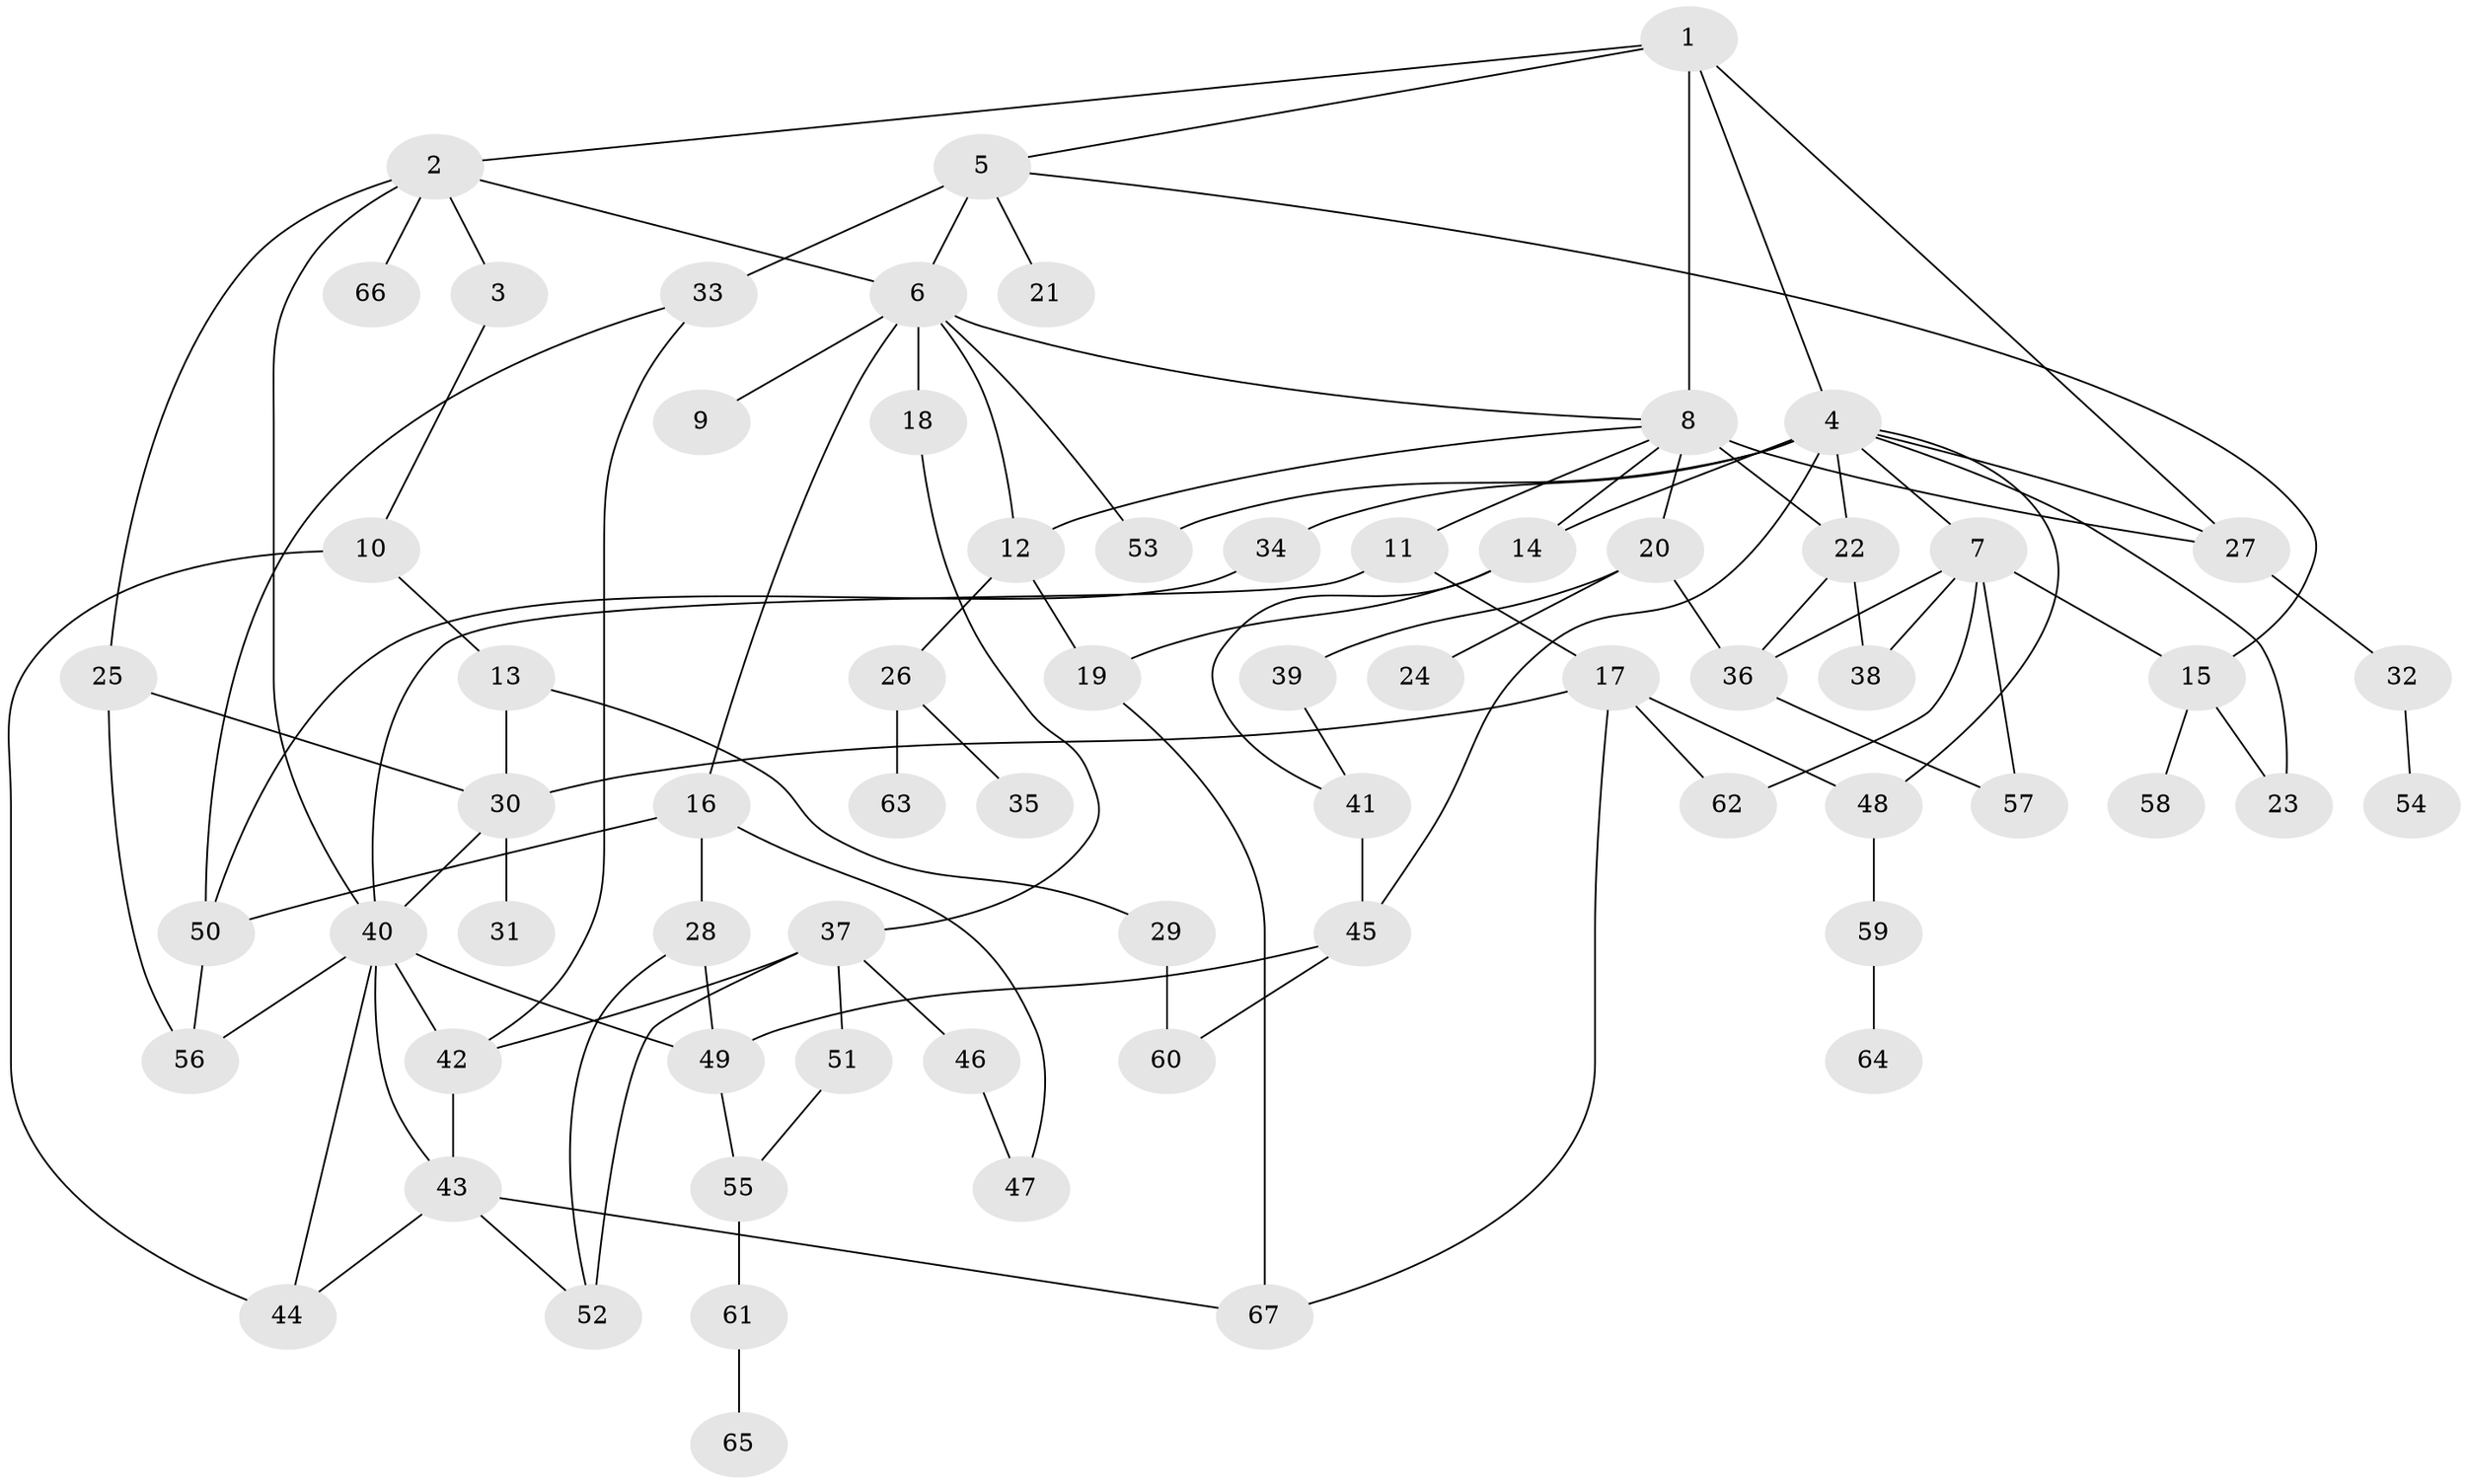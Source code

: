 // original degree distribution, {5: 0.06015037593984962, 7: 0.03007518796992481, 2: 0.2857142857142857, 8: 0.015037593984962405, 4: 0.09774436090225563, 3: 0.18796992481203006, 6: 0.03007518796992481, 1: 0.2932330827067669}
// Generated by graph-tools (version 1.1) at 2025/34/03/09/25 02:34:24]
// undirected, 67 vertices, 107 edges
graph export_dot {
graph [start="1"]
  node [color=gray90,style=filled];
  1;
  2;
  3;
  4;
  5;
  6;
  7;
  8;
  9;
  10;
  11;
  12;
  13;
  14;
  15;
  16;
  17;
  18;
  19;
  20;
  21;
  22;
  23;
  24;
  25;
  26;
  27;
  28;
  29;
  30;
  31;
  32;
  33;
  34;
  35;
  36;
  37;
  38;
  39;
  40;
  41;
  42;
  43;
  44;
  45;
  46;
  47;
  48;
  49;
  50;
  51;
  52;
  53;
  54;
  55;
  56;
  57;
  58;
  59;
  60;
  61;
  62;
  63;
  64;
  65;
  66;
  67;
  1 -- 2 [weight=1.0];
  1 -- 4 [weight=1.0];
  1 -- 5 [weight=1.0];
  1 -- 8 [weight=4.0];
  1 -- 27 [weight=1.0];
  2 -- 3 [weight=1.0];
  2 -- 6 [weight=1.0];
  2 -- 25 [weight=1.0];
  2 -- 40 [weight=1.0];
  2 -- 66 [weight=1.0];
  3 -- 10 [weight=1.0];
  4 -- 7 [weight=1.0];
  4 -- 14 [weight=1.0];
  4 -- 22 [weight=1.0];
  4 -- 23 [weight=1.0];
  4 -- 27 [weight=1.0];
  4 -- 34 [weight=1.0];
  4 -- 45 [weight=1.0];
  4 -- 48 [weight=1.0];
  4 -- 53 [weight=1.0];
  5 -- 6 [weight=1.0];
  5 -- 15 [weight=1.0];
  5 -- 21 [weight=1.0];
  5 -- 33 [weight=2.0];
  6 -- 8 [weight=1.0];
  6 -- 9 [weight=1.0];
  6 -- 12 [weight=1.0];
  6 -- 16 [weight=1.0];
  6 -- 18 [weight=1.0];
  6 -- 53 [weight=1.0];
  7 -- 15 [weight=1.0];
  7 -- 36 [weight=1.0];
  7 -- 38 [weight=1.0];
  7 -- 57 [weight=1.0];
  7 -- 62 [weight=1.0];
  8 -- 11 [weight=1.0];
  8 -- 12 [weight=1.0];
  8 -- 14 [weight=1.0];
  8 -- 20 [weight=1.0];
  8 -- 22 [weight=1.0];
  8 -- 27 [weight=1.0];
  10 -- 13 [weight=1.0];
  10 -- 44 [weight=1.0];
  11 -- 17 [weight=2.0];
  11 -- 40 [weight=1.0];
  12 -- 19 [weight=1.0];
  12 -- 26 [weight=1.0];
  13 -- 29 [weight=1.0];
  13 -- 30 [weight=1.0];
  14 -- 19 [weight=1.0];
  14 -- 41 [weight=1.0];
  15 -- 23 [weight=1.0];
  15 -- 58 [weight=1.0];
  16 -- 28 [weight=1.0];
  16 -- 47 [weight=1.0];
  16 -- 50 [weight=1.0];
  17 -- 30 [weight=1.0];
  17 -- 48 [weight=1.0];
  17 -- 62 [weight=1.0];
  17 -- 67 [weight=1.0];
  18 -- 37 [weight=1.0];
  19 -- 67 [weight=1.0];
  20 -- 24 [weight=1.0];
  20 -- 36 [weight=1.0];
  20 -- 39 [weight=1.0];
  22 -- 36 [weight=1.0];
  22 -- 38 [weight=3.0];
  25 -- 30 [weight=1.0];
  25 -- 56 [weight=1.0];
  26 -- 35 [weight=1.0];
  26 -- 63 [weight=1.0];
  27 -- 32 [weight=1.0];
  28 -- 49 [weight=1.0];
  28 -- 52 [weight=1.0];
  29 -- 60 [weight=1.0];
  30 -- 31 [weight=1.0];
  30 -- 40 [weight=1.0];
  32 -- 54 [weight=1.0];
  33 -- 42 [weight=1.0];
  33 -- 50 [weight=1.0];
  34 -- 50 [weight=1.0];
  36 -- 57 [weight=1.0];
  37 -- 42 [weight=1.0];
  37 -- 46 [weight=1.0];
  37 -- 51 [weight=1.0];
  37 -- 52 [weight=2.0];
  39 -- 41 [weight=1.0];
  40 -- 42 [weight=2.0];
  40 -- 43 [weight=1.0];
  40 -- 44 [weight=1.0];
  40 -- 49 [weight=1.0];
  40 -- 56 [weight=1.0];
  41 -- 45 [weight=5.0];
  42 -- 43 [weight=1.0];
  43 -- 44 [weight=1.0];
  43 -- 52 [weight=1.0];
  43 -- 67 [weight=1.0];
  45 -- 49 [weight=1.0];
  45 -- 60 [weight=1.0];
  46 -- 47 [weight=1.0];
  48 -- 59 [weight=1.0];
  49 -- 55 [weight=1.0];
  50 -- 56 [weight=3.0];
  51 -- 55 [weight=1.0];
  55 -- 61 [weight=1.0];
  59 -- 64 [weight=1.0];
  61 -- 65 [weight=1.0];
}
